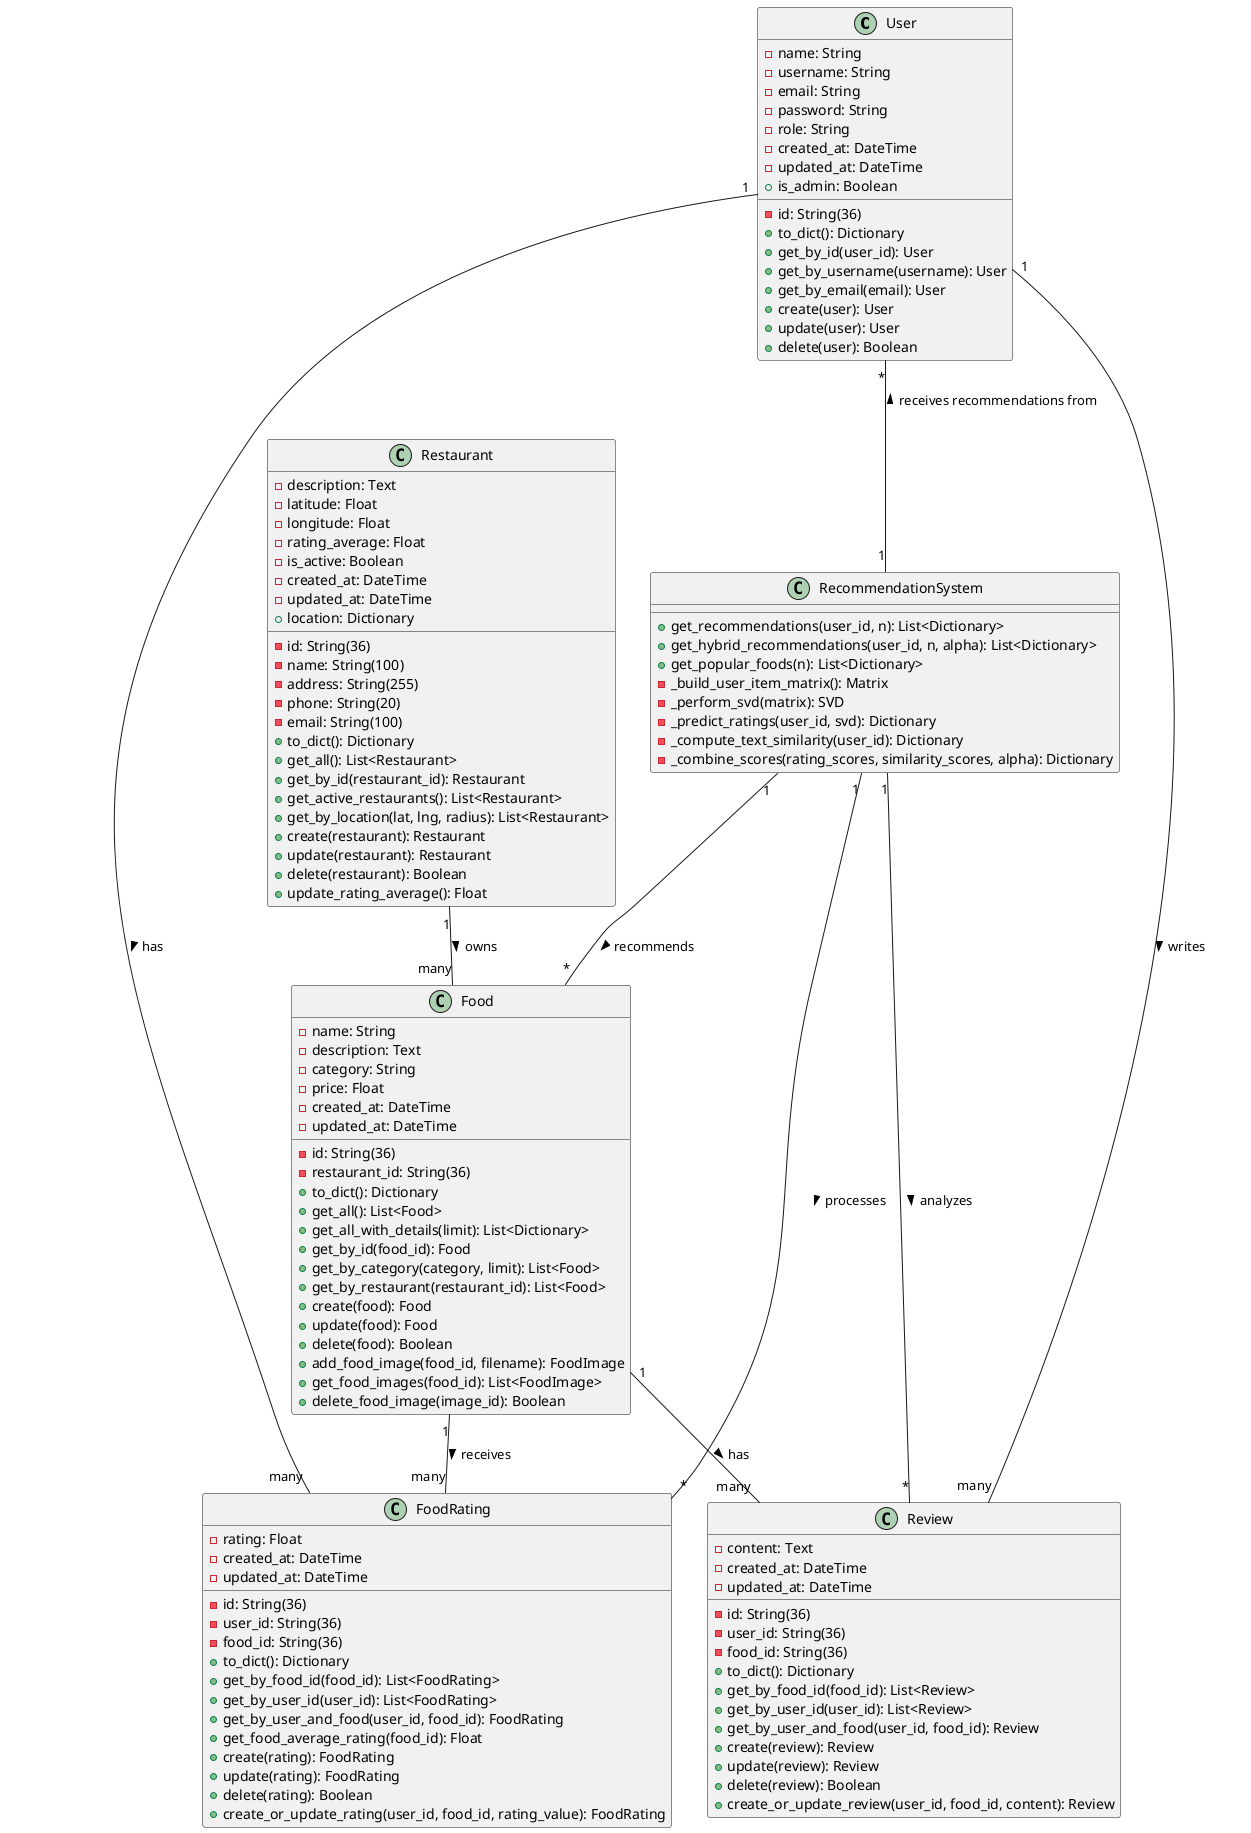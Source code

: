 @startuml GoFood API Class Diagram

' Class definitions with attributes and methods
class User {
  -id: String(36)
  -name: String
  -username: String
  -email: String
  -password: String
  -role: String
  -created_at: DateTime
  -updated_at: DateTime
  +to_dict(): Dictionary
  +is_admin: Boolean
  +get_by_id(user_id): User
  +get_by_username(username): User
  +get_by_email(email): User
  +create(user): User
  +update(user): User
  +delete(user): Boolean
}

class Restaurant {
  -id: String(36)
  -name: String(100)
  -description: Text
  -address: String(255)
  -phone: String(20)
  -email: String(100)
  -latitude: Float
  -longitude: Float
  -rating_average: Float
  -is_active: Boolean
  -created_at: DateTime
  -updated_at: DateTime
  +to_dict(): Dictionary
  +location: Dictionary
  +get_all(): List<Restaurant>
  +get_by_id(restaurant_id): Restaurant
  +get_active_restaurants(): List<Restaurant>
  +get_by_location(lat, lng, radius): List<Restaurant>
  +create(restaurant): Restaurant
  +update(restaurant): Restaurant
  +delete(restaurant): Boolean
  +update_rating_average(): Float
}

class Food {
  -id: String(36)
  -name: String
  -description: Text
  -category: String
  -price: Float
  -restaurant_id: String(36)
  -created_at: DateTime
  -updated_at: DateTime
  +to_dict(): Dictionary
  +get_all(): List<Food>
  +get_all_with_details(limit): List<Dictionary>
  +get_by_id(food_id): Food
  +get_by_category(category, limit): List<Food>
  +get_by_restaurant(restaurant_id): List<Food>
  +create(food): Food
  +update(food): Food
  +delete(food): Boolean
  +add_food_image(food_id, filename): FoodImage
  +get_food_images(food_id): List<FoodImage>
  +delete_food_image(image_id): Boolean
}

class FoodRating {
  -id: String(36)
  -user_id: String(36)
  -food_id: String(36)
  -rating: Float
  -created_at: DateTime
  -updated_at: DateTime
  +to_dict(): Dictionary
  +get_by_food_id(food_id): List<FoodRating>
  +get_by_user_id(user_id): List<FoodRating>
  +get_by_user_and_food(user_id, food_id): FoodRating
  +get_food_average_rating(food_id): Float
  +create(rating): FoodRating
  +update(rating): FoodRating
  +delete(rating): Boolean
  +create_or_update_rating(user_id, food_id, rating_value): FoodRating
}

class Review {
  -id: String(36)
  -user_id: String(36)
  -food_id: String(36)
  -content: Text
  -created_at: DateTime
  -updated_at: DateTime
  +to_dict(): Dictionary
  +get_by_food_id(food_id): List<Review>
  +get_by_user_id(user_id): List<Review>
  +get_by_user_and_food(user_id, food_id): Review
  +create(review): Review
  +update(review): Review
  +delete(review): Boolean
  +create_or_update_review(user_id, food_id, content): Review
}

class RecommendationSystem {
  +get_recommendations(user_id, n): List<Dictionary>
  +get_hybrid_recommendations(user_id, n, alpha): List<Dictionary>
  +get_popular_foods(n): List<Dictionary>
  -_build_user_item_matrix(): Matrix
  -_perform_svd(matrix): SVD
  -_predict_ratings(user_id, svd): Dictionary
  -_compute_text_similarity(user_id): Dictionary
  -_combine_scores(rating_scores, similarity_scores, alpha): Dictionary
}

' Relationships
User "1" -- "many" FoodRating : has >
User "1" -- "many" Review : writes >
Restaurant "1" -- "many" Food : owns >
Food "1" -- "many" FoodRating : receives >
Food "1" -- "many" Review : has >

' Adjusted direction to show recommendations flow to users
User "*" -- "1" RecommendationSystem : < receives recommendations from
RecommendationSystem "1" -- "*" FoodRating : processes >
RecommendationSystem "1" -- "*" Review : analyzes >
RecommendationSystem "1" -- "*" Food : recommends >

@enduml
